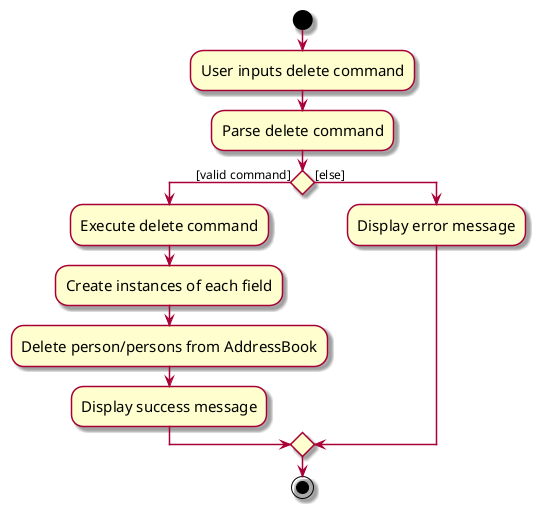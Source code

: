 @startuml
skin rose
skinparam ActivityFontSize 15
skinparam ArrowFontSize 12
start
:User inputs delete command;
:Parse delete command;

'Since the beta syntax does not support placing the condition outside the
'diamond we place it as the true branch instead.

if () then ([valid command])
    :Execute delete command;
    :Create instances of each field;
    :Delete person/persons from AddressBook;
    :Display success message;
else ([else])
    :Display error message;
endif
stop
@enduml
